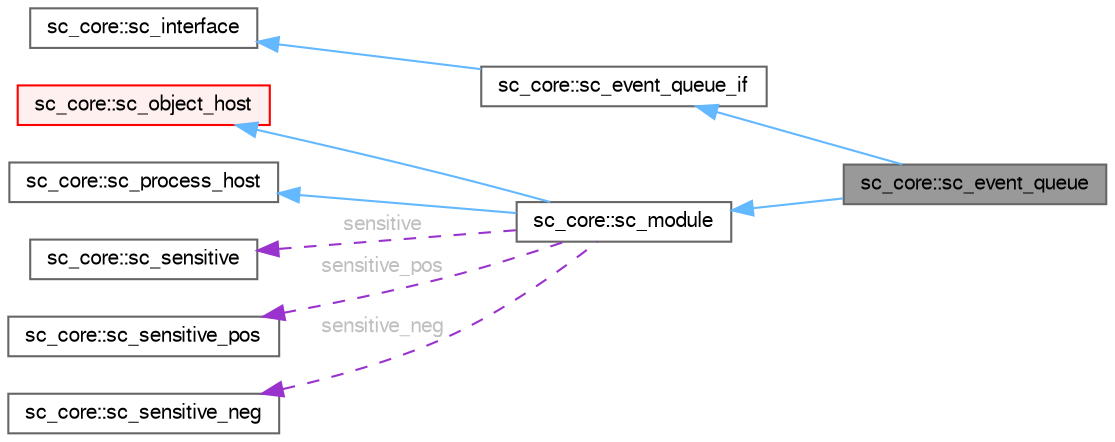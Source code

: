 digraph "sc_core::sc_event_queue"
{
 // LATEX_PDF_SIZE
  bgcolor="transparent";
  edge [fontname=FreeSans,fontsize=10,labelfontname=FreeSans,labelfontsize=10];
  node [fontname=FreeSans,fontsize=10,shape=box,height=0.2,width=0.4];
  rankdir="LR";
  Node1 [id="Node000001",label="sc_core::sc_event_queue",height=0.2,width=0.4,color="gray40", fillcolor="grey60", style="filled", fontcolor="black",tooltip=" "];
  Node2 -> Node1 [id="edge1_Node000001_Node000002",dir="back",color="steelblue1",style="solid",tooltip=" "];
  Node2 [id="Node000002",label="sc_core::sc_event_queue_if",height=0.2,width=0.4,color="gray40", fillcolor="white", style="filled",URL="$a01293.html",tooltip=" "];
  Node3 -> Node2 [id="edge2_Node000002_Node000003",dir="back",color="steelblue1",style="solid",tooltip=" "];
  Node3 [id="Node000003",label="sc_core::sc_interface",height=0.2,width=0.4,color="gray40", fillcolor="white", style="filled",URL="$a01357.html",tooltip=" "];
  Node4 -> Node1 [id="edge3_Node000001_Node000004",dir="back",color="steelblue1",style="solid",tooltip=" "];
  Node4 [id="Node000004",label="sc_core::sc_module",height=0.2,width=0.4,color="gray40", fillcolor="white", style="filled",URL="$a02097.html",tooltip=" "];
  Node5 -> Node4 [id="edge4_Node000004_Node000005",dir="back",color="steelblue1",style="solid",tooltip=" "];
  Node5 [id="Node000005",label="sc_core::sc_object_host",height=0.2,width=0.4,color="red", fillcolor="#FFF0F0", style="filled",URL="$a02129.html",tooltip=" "];
  Node7 -> Node4 [id="edge5_Node000004_Node000007",dir="back",color="steelblue1",style="solid",tooltip=" "];
  Node7 [id="Node000007",label="sc_core::sc_process_host",height=0.2,width=0.4,color="gray40", fillcolor="white", style="filled",URL="$a02141.html",tooltip=" "];
  Node8 -> Node4 [id="edge6_Node000004_Node000008",dir="back",color="darkorchid3",style="dashed",tooltip=" ",label=" sensitive",fontcolor="grey" ];
  Node8 [id="Node000008",label="sc_core::sc_sensitive",height=0.2,width=0.4,color="gray40", fillcolor="white", style="filled",URL="$a02189.html",tooltip=" "];
  Node9 -> Node4 [id="edge7_Node000004_Node000009",dir="back",color="darkorchid3",style="dashed",tooltip=" ",label=" sensitive_pos",fontcolor="grey" ];
  Node9 [id="Node000009",label="sc_core::sc_sensitive_pos",height=0.2,width=0.4,color="gray40", fillcolor="white", style="filled",URL="$a02193.html",tooltip=" "];
  Node10 -> Node4 [id="edge8_Node000004_Node000010",dir="back",color="darkorchid3",style="dashed",tooltip=" ",label=" sensitive_neg",fontcolor="grey" ];
  Node10 [id="Node000010",label="sc_core::sc_sensitive_neg",height=0.2,width=0.4,color="gray40", fillcolor="white", style="filled",URL="$a02197.html",tooltip=" "];
}
